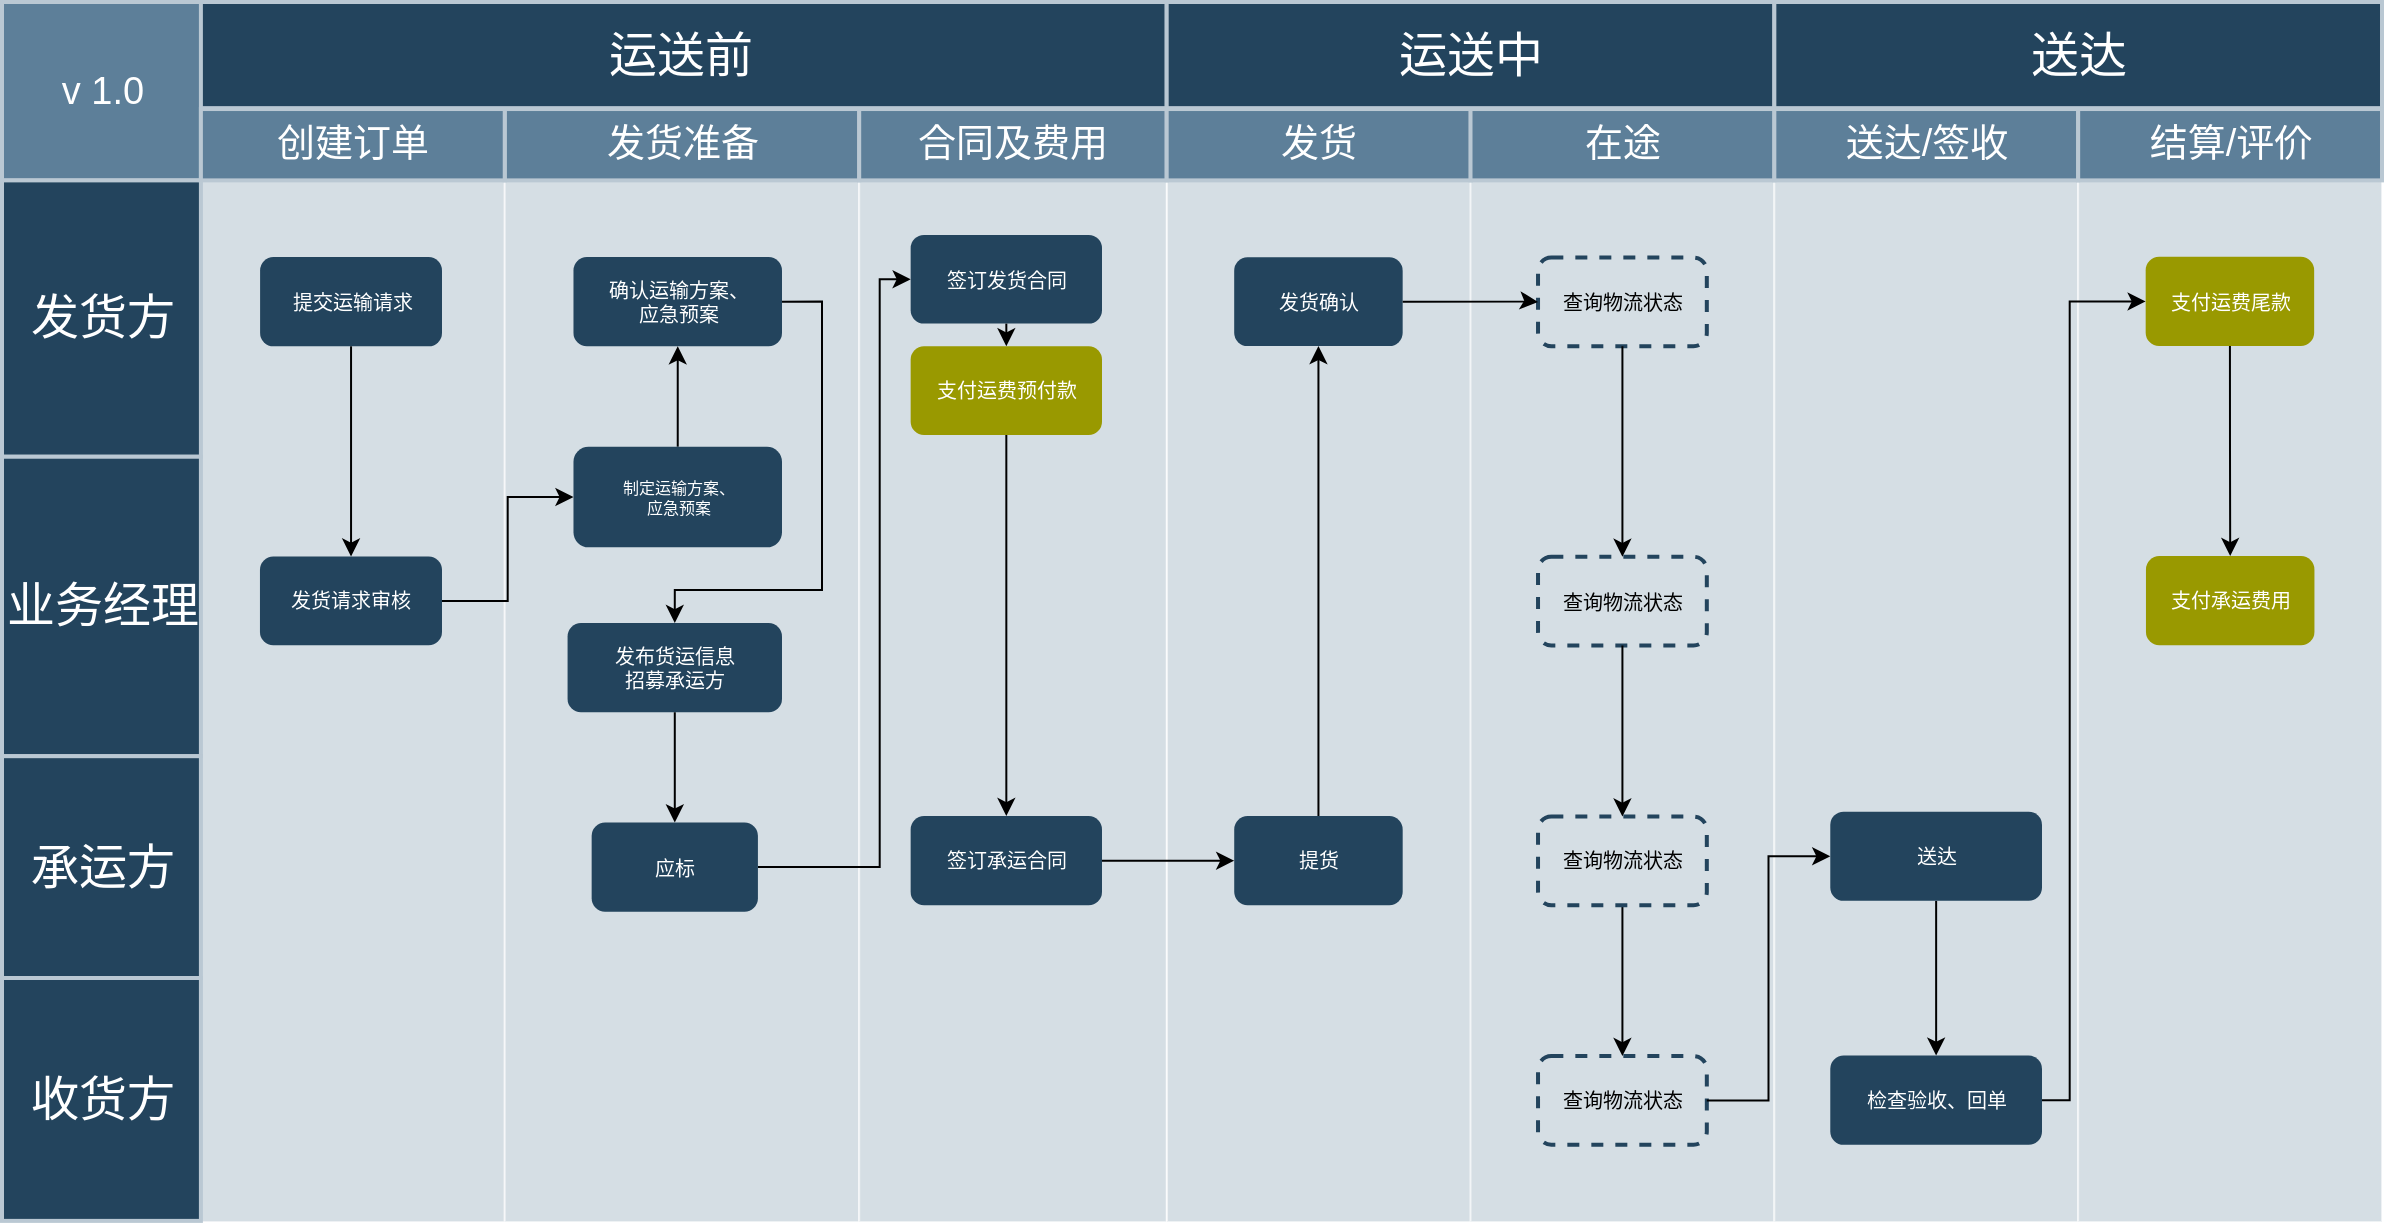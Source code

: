 <mxfile version="14.4.2" type="github">
  <diagram id="6a731a19-8d31-9384-78a2-239565b7b9f0" name="Page-1">
    <mxGraphModel dx="1253" dy="-73" grid="1" gridSize="10" guides="1" tooltips="1" connect="1" arrows="1" fold="1" page="1" pageScale="1" pageWidth="1169" pageHeight="827" background="#ffffff" math="0" shadow="0">
      <root>
        <mxCell id="0" />
        <mxCell id="1" parent="0" />
        <mxCell id="JWPWh-NqyevcAWw5SiPT-143" value="" style="group;fontSize=11;" vertex="1" connectable="0" parent="1">
          <mxGeometry x="20" y="840" width="1190" height="610" as="geometry" />
        </mxCell>
        <mxCell id="68" value="" style="fontSize=18;strokeWidth=1;fontFamily=Helvetica;html=1;opacity=60;fillColor=#BAC8D3;strokeColor=#FFFFFF;" parent="JWPWh-NqyevcAWw5SiPT-143" vertex="1">
          <mxGeometry x="99.449" y="88.727" width="151.915" height="521.273" as="geometry" />
        </mxCell>
        <mxCell id="A1_2ZJH7xsyHgvg7bX-s-143" value="" style="fontSize=18;strokeWidth=1;fontFamily=Helvetica;html=1;opacity=60;fillColor=#BAC8D3;strokeColor=#FFFFFF;" parent="JWPWh-NqyevcAWw5SiPT-143" vertex="1">
          <mxGeometry x="251.364" y="88.722" width="177.234" height="521.273" as="geometry" />
        </mxCell>
        <mxCell id="A1_2ZJH7xsyHgvg7bX-s-145" value="" style="fontSize=18;strokeWidth=1;fontFamily=Helvetica;html=1;opacity=60;fillColor=#BAC8D3;strokeColor=#FFFFFF;" parent="JWPWh-NqyevcAWw5SiPT-143" vertex="1">
          <mxGeometry x="428.598" y="88.722" width="153.742" height="521.273" as="geometry" />
        </mxCell>
        <mxCell id="A1_2ZJH7xsyHgvg7bX-s-147" value="" style="fontSize=18;strokeWidth=1;fontFamily=Helvetica;html=1;opacity=60;fillColor=#BAC8D3;strokeColor=#FFFFFF;" parent="JWPWh-NqyevcAWw5SiPT-143" vertex="1">
          <mxGeometry x="582.518" y="88.722" width="151.915" height="521.273" as="geometry" />
        </mxCell>
        <mxCell id="A1_2ZJH7xsyHgvg7bX-s-149" value="" style="fontSize=18;strokeWidth=1;fontFamily=Helvetica;html=1;opacity=60;fillColor=#BAC8D3;strokeColor=#FFFFFF;" parent="JWPWh-NqyevcAWw5SiPT-143" vertex="1">
          <mxGeometry x="734.255" y="88.722" width="151.915" height="521.273" as="geometry" />
        </mxCell>
        <mxCell id="A1_2ZJH7xsyHgvg7bX-s-150" value="" style="fontSize=18;strokeWidth=1;fontFamily=Helvetica;html=1;opacity=60;fillColor=#BAC8D3;strokeColor=#FFFFFF;" parent="JWPWh-NqyevcAWw5SiPT-143" vertex="1">
          <mxGeometry x="886.17" y="88.722" width="151.915" height="521.273" as="geometry" />
        </mxCell>
        <mxCell id="A1_2ZJH7xsyHgvg7bX-s-151" value="" style="fontSize=18;strokeWidth=1;fontFamily=Helvetica;html=1;opacity=60;fillColor=#BAC8D3;strokeColor=#FFFFFF;" parent="JWPWh-NqyevcAWw5SiPT-143" vertex="1">
          <mxGeometry x="1038.085" y="88.722" width="151.915" height="521.273" as="geometry" />
        </mxCell>
        <mxCell id="56" value="运送前" style="strokeColor=#BAC8D3;fillColor=#23445D;fontSize=24;strokeWidth=2;fontFamily=Helvetica;html=1;fontColor=#FFFFFF;fontStyle=0;spacingBottom=0;spacingRight=0;spacingLeft=0;align=center;" parent="JWPWh-NqyevcAWw5SiPT-143" vertex="1">
          <mxGeometry x="95.622" width="486.718" height="53.07" as="geometry" />
        </mxCell>
        <mxCell id="59" value="v 1.0" style="strokeColor=#BAC8D3;fillColor=#5d7f99;fontSize=19;strokeWidth=2;fontFamily=Helvetica;html=1;labelBackgroundColor=none;fontColor=#FFFFFF;" parent="JWPWh-NqyevcAWw5SiPT-143" vertex="1">
          <mxGeometry width="99.449" height="89.195" as="geometry" />
        </mxCell>
        <mxCell id="142" value="发货准备" style="strokeColor=#BAC8D3;fillColor=#5d7f99;fontSize=19;strokeWidth=2;fontFamily=Helvetica;html=1;labelBackgroundColor=none;fontColor=#FFFFFF;" parent="JWPWh-NqyevcAWw5SiPT-143" vertex="1">
          <mxGeometry x="251.364" y="53.514" width="177.234" height="35.679" as="geometry" />
        </mxCell>
        <mxCell id="8gJjFFY2pVBGSUi6WzXW-167" value="&lt;font color=&quot;#ffffff&quot; style=&quot;font-size: 10px;&quot;&gt;&lt;span style=&quot;font-size: 10px;&quot;&gt;发布货运信息&lt;br style=&quot;font-size: 10px;&quot;&gt;招募承运方&lt;br style=&quot;font-size: 10px;&quot;&gt;&lt;/span&gt;&lt;/font&gt;" style="rounded=1;fillColor=#23445D;strokeColor=none;strokeWidth=2;fontFamily=Helvetica;html=1;gradientColor=none;fontSize=10;" parent="JWPWh-NqyevcAWw5SiPT-143" vertex="1">
          <mxGeometry x="282.79" y="310.54" width="107.21" height="44.6" as="geometry" />
        </mxCell>
        <mxCell id="8gJjFFY2pVBGSUi6WzXW-163" value="发货方" style="strokeColor=#BAC8D3;fillColor=#23445D;fontSize=24;strokeWidth=2;horizontal=1;fontFamily=Helvetica;html=1;fontColor=#FFFFFF;fontStyle=0" parent="JWPWh-NqyevcAWw5SiPT-143" vertex="1">
          <mxGeometry y="89.193" width="99.449" height="138.171" as="geometry" />
        </mxCell>
        <mxCell id="57" value="业务经理" style="strokeColor=#BAC8D3;fillColor=#23445D;fontSize=24;strokeWidth=2;horizontal=1;fontFamily=Helvetica;html=1;fontColor=#FFFFFF;fontStyle=0" parent="JWPWh-NqyevcAWw5SiPT-143" vertex="1">
          <mxGeometry y="227.364" width="99.449" height="149.727" as="geometry" />
        </mxCell>
        <mxCell id="8gJjFFY2pVBGSUi6WzXW-145" value="收货方" style="strokeColor=#BAC8D3;fillColor=#23445D;fontSize=24;strokeWidth=2;horizontal=1;fontFamily=Helvetica;html=1;fontColor=#FFFFFF;fontStyle=0" parent="JWPWh-NqyevcAWw5SiPT-143" vertex="1">
          <mxGeometry y="488.0" width="99.449" height="121.445" as="geometry" />
        </mxCell>
        <mxCell id="143" value="合同及费用" style="strokeColor=#BAC8D3;fillColor=#5d7f99;fontSize=19;strokeWidth=2;fontFamily=Helvetica;html=1;labelBackgroundColor=none;fontColor=#FFFFFF;" parent="JWPWh-NqyevcAWw5SiPT-143" vertex="1">
          <mxGeometry x="428.598" y="53.514" width="153.742" height="35.679" as="geometry" />
        </mxCell>
        <mxCell id="8gJjFFY2pVBGSUi6WzXW-203" value="&lt;font color=&quot;#ffffff&quot; style=&quot;font-size: 10px&quot;&gt;&lt;span style=&quot;font-size: 10px&quot;&gt;确认运输方案、&lt;br&gt;应急预案&lt;br style=&quot;font-size: 10px&quot;&gt;&lt;/span&gt;&lt;/font&gt;" style="rounded=1;fillColor=#23445D;strokeColor=none;strokeWidth=2;fontFamily=Helvetica;html=1;gradientColor=none;fontSize=10;" parent="JWPWh-NqyevcAWw5SiPT-143" vertex="1">
          <mxGeometry x="285.74" y="127.54" width="104.26" height="44.6" as="geometry" />
        </mxCell>
        <mxCell id="O1fz6AgV2XTZRpMDdjqL-147" style="edgeStyle=orthogonalEdgeStyle;rounded=0;orthogonalLoop=1;jettySize=auto;html=1;entryX=0.5;entryY=0;entryDx=0;entryDy=0;exitX=1;exitY=0.5;exitDx=0;exitDy=0;" parent="JWPWh-NqyevcAWw5SiPT-143" source="8gJjFFY2pVBGSUi6WzXW-203" target="8gJjFFY2pVBGSUi6WzXW-167" edge="1">
          <mxGeometry relative="1" as="geometry">
            <Array as="points">
              <mxPoint x="410" y="150" />
              <mxPoint x="410" y="294" />
              <mxPoint x="336" y="294" />
            </Array>
            <mxPoint x="377.96" y="149.722" as="sourcePoint" />
          </mxGeometry>
        </mxCell>
        <mxCell id="O1fz6AgV2XTZRpMDdjqL-149" style="edgeStyle=orthogonalEdgeStyle;rounded=0;orthogonalLoop=1;jettySize=auto;html=1;exitX=0.5;exitY=0;exitDx=0;exitDy=0;entryX=0.5;entryY=1;entryDx=0;entryDy=0;" parent="JWPWh-NqyevcAWw5SiPT-143" source="8gJjFFY2pVBGSUi6WzXW-204" target="8gJjFFY2pVBGSUi6WzXW-203" edge="1">
          <mxGeometry relative="1" as="geometry" />
        </mxCell>
        <mxCell id="8gJjFFY2pVBGSUi6WzXW-204" value="&lt;font style=&quot;font-size: 8px&quot;&gt;&lt;font color=&quot;#ffffff&quot; style=&quot;font-size: 8px&quot;&gt;制定运输方案、&lt;br&gt;&lt;/font&gt;&lt;span style=&quot;color: rgb(255 , 255 , 255) ; font-size: 8px&quot;&gt;应急预案&lt;/span&gt;&lt;/font&gt;&lt;font color=&quot;#ffffff&quot; style=&quot;font-size: 8px&quot;&gt;&lt;span style=&quot;font-size: 8px&quot;&gt;&lt;br style=&quot;font-size: 8px&quot;&gt;&lt;/span&gt;&lt;/font&gt;" style="rounded=1;fillColor=#23445D;strokeColor=none;strokeWidth=2;fontFamily=Helvetica;html=1;gradientColor=none;fontSize=8;" parent="JWPWh-NqyevcAWw5SiPT-143" vertex="1">
          <mxGeometry x="285.74" y="222.37" width="104.26" height="50.29" as="geometry" />
        </mxCell>
        <mxCell id="8gJjFFY2pVBGSUi6WzXW-172" value="发货" style="strokeColor=#BAC8D3;fillColor=#5d7f99;fontSize=19;strokeWidth=2;fontFamily=Helvetica;html=1;labelBackgroundColor=none;fontColor=#FFFFFF;" parent="JWPWh-NqyevcAWw5SiPT-143" vertex="1">
          <mxGeometry x="582.34" y="53.514" width="152.092" height="35.679" as="geometry" />
        </mxCell>
        <mxCell id="8gJjFFY2pVBGSUi6WzXW-188" value="&lt;font color=&quot;#ffffff&quot; style=&quot;font-size: 10px;&quot;&gt;&lt;span style=&quot;font-size: 10px;&quot;&gt;提货&lt;br style=&quot;font-size: 10px;&quot;&gt;&lt;/span&gt;&lt;/font&gt;" style="rounded=1;fillColor=#23445D;strokeColor=none;strokeWidth=2;fontFamily=Helvetica;html=1;gradientColor=none;fontSize=10;" parent="JWPWh-NqyevcAWw5SiPT-143" vertex="1">
          <mxGeometry x="616.108" y="407.031" width="84.233" height="44.597" as="geometry" />
        </mxCell>
        <mxCell id="8gJjFFY2pVBGSUi6WzXW-215" value="&lt;span style=&quot;color: rgb(255, 255, 255); font-size: 10px;&quot;&gt;发货确认&lt;/span&gt;&lt;font color=&quot;#ffffff&quot; style=&quot;font-size: 10px;&quot;&gt;&lt;span style=&quot;font-size: 10px;&quot;&gt;&lt;br style=&quot;font-size: 10px;&quot;&gt;&lt;/span&gt;&lt;/font&gt;" style="rounded=1;fillColor=#23445D;strokeColor=none;strokeWidth=2;fontFamily=Helvetica;html=1;gradientColor=none;fontSize=10;" parent="JWPWh-NqyevcAWw5SiPT-143" vertex="1">
          <mxGeometry x="616.097" y="127.658" width="84.242" height="44.364" as="geometry" />
        </mxCell>
        <mxCell id="O1fz6AgV2XTZRpMDdjqL-155" style="edgeStyle=orthogonalEdgeStyle;rounded=0;orthogonalLoop=1;jettySize=auto;html=1;exitX=0.5;exitY=0;exitDx=0;exitDy=0;entryX=0.5;entryY=1;entryDx=0;entryDy=0;" parent="JWPWh-NqyevcAWw5SiPT-143" source="8gJjFFY2pVBGSUi6WzXW-188" target="8gJjFFY2pVBGSUi6WzXW-215" edge="1">
          <mxGeometry relative="1" as="geometry" />
        </mxCell>
        <mxCell id="8gJjFFY2pVBGSUi6WzXW-175" value="在途" style="strokeColor=#BAC8D3;fillColor=#5d7f99;fontSize=19;strokeWidth=2;fontFamily=Helvetica;html=1;labelBackgroundColor=none;fontColor=#FFFFFF;" parent="JWPWh-NqyevcAWw5SiPT-143" vertex="1">
          <mxGeometry x="734.255" y="53.514" width="151.915" height="35.679" as="geometry" />
        </mxCell>
        <mxCell id="8gJjFFY2pVBGSUi6WzXW-178" value="送达/签收" style="strokeColor=#BAC8D3;fillColor=#5d7f99;fontSize=19;strokeWidth=2;fontFamily=Helvetica;html=1;labelBackgroundColor=none;fontColor=#FFFFFF;" parent="JWPWh-NqyevcAWw5SiPT-143" vertex="1">
          <mxGeometry x="886.17" y="53.514" width="151.915" height="35.679" as="geometry" />
        </mxCell>
        <mxCell id="8gJjFFY2pVBGSUi6WzXW-200" value="&lt;font color=&quot;#ffffff&quot; style=&quot;font-size: 10px;&quot;&gt;&lt;span style=&quot;font-size: 10px;&quot;&gt;检查验收、回单&lt;br style=&quot;font-size: 10px;&quot;&gt;&lt;/span&gt;&lt;/font&gt;" style="rounded=1;fillColor=#23445D;strokeColor=none;strokeWidth=2;fontFamily=Helvetica;html=1;gradientColor=none;fontSize=10;" parent="JWPWh-NqyevcAWw5SiPT-143" vertex="1">
          <mxGeometry x="914.14" y="526.81" width="105.86" height="44.6" as="geometry" />
        </mxCell>
        <mxCell id="8gJjFFY2pVBGSUi6WzXW-221" value="运送中" style="strokeColor=#BAC8D3;fillColor=#23445D;fontSize=24;strokeWidth=2;fontFamily=Helvetica;html=1;fontColor=#FFFFFF;fontStyle=0;spacingBottom=0;spacingRight=0;spacingLeft=0;align=center;" parent="JWPWh-NqyevcAWw5SiPT-143" vertex="1">
          <mxGeometry x="582.34" width="303.83" height="53.07" as="geometry" />
        </mxCell>
        <mxCell id="8gJjFFY2pVBGSUi6WzXW-222" value="送达" style="strokeColor=#BAC8D3;fillColor=#23445D;fontSize=24;strokeWidth=2;fontFamily=Helvetica;html=1;fontColor=#FFFFFF;fontStyle=0;spacingBottom=0;spacingRight=0;spacingLeft=0;align=center;" parent="JWPWh-NqyevcAWw5SiPT-143" vertex="1">
          <mxGeometry x="886.17" width="303.83" height="53.07" as="geometry" />
        </mxCell>
        <mxCell id="8gJjFFY2pVBGSUi6WzXW-226" value="结算/评价" style="strokeColor=#BAC8D3;fillColor=#5d7f99;fontSize=19;strokeWidth=2;fontFamily=Helvetica;html=1;labelBackgroundColor=none;fontColor=#FFFFFF;" parent="JWPWh-NqyevcAWw5SiPT-143" vertex="1">
          <mxGeometry x="1038.085" y="53.514" width="151.915" height="35.679" as="geometry" />
        </mxCell>
        <mxCell id="8gJjFFY2pVBGSUi6WzXW-231" style="edgeStyle=orthogonalEdgeStyle;rounded=0;orthogonalLoop=1;jettySize=auto;html=1;entryX=0;entryY=0.5;entryDx=0;entryDy=0;" parent="JWPWh-NqyevcAWw5SiPT-143" source="8gJjFFY2pVBGSUi6WzXW-200" target="8gJjFFY2pVBGSUi6WzXW-228" edge="1">
          <mxGeometry x="36.152" y="62.608" as="geometry">
            <Array as="points">
              <mxPoint x="1033.865" y="549" />
              <mxPoint x="1033.865" y="149.727" />
            </Array>
          </mxGeometry>
        </mxCell>
        <mxCell id="8gJjFFY2pVBGSUi6WzXW-228" value="&lt;font color=&quot;#ffffff&quot; style=&quot;font-size: 10px;&quot;&gt;&lt;span style=&quot;font-size: 10px;&quot;&gt;支付运费尾款&lt;br style=&quot;font-size: 10px;&quot;&gt;&lt;/span&gt;&lt;/font&gt;" style="rounded=1;strokeColor=none;strokeWidth=2;fontFamily=Helvetica;html=1;gradientColor=none;fillColor=#999900;fontSize=10;" parent="JWPWh-NqyevcAWw5SiPT-143" vertex="1">
          <mxGeometry x="1071.842" y="127.425" width="84.242" height="44.597" as="geometry" />
        </mxCell>
        <mxCell id="8gJjFFY2pVBGSUi6WzXW-229" value="&lt;font color=&quot;#ffffff&quot; style=&quot;font-size: 10px;&quot;&gt;&lt;span style=&quot;font-size: 10px;&quot;&gt;支付承运费用&lt;br style=&quot;font-size: 10px;&quot;&gt;&lt;/span&gt;&lt;/font&gt;" style="rounded=1;strokeColor=none;strokeWidth=2;fontFamily=Helvetica;html=1;gradientColor=none;fillColor=#999900;fontSize=10;" parent="JWPWh-NqyevcAWw5SiPT-143" vertex="1">
          <mxGeometry x="1071.982" y="277.033" width="84.242" height="44.597" as="geometry" />
        </mxCell>
        <mxCell id="Wi2zk9jfveLAhUYoLnKh-143" style="edgeStyle=orthogonalEdgeStyle;rounded=0;orthogonalLoop=1;jettySize=auto;html=1;exitX=0.5;exitY=1;exitDx=0;exitDy=0;" parent="JWPWh-NqyevcAWw5SiPT-143" source="8gJjFFY2pVBGSUi6WzXW-228" target="8gJjFFY2pVBGSUi6WzXW-229" edge="1">
          <mxGeometry relative="1" as="geometry" />
        </mxCell>
        <mxCell id="8gJjFFY2pVBGSUi6WzXW-234" style="edgeStyle=orthogonalEdgeStyle;rounded=0;orthogonalLoop=1;jettySize=auto;html=1;exitX=0.5;exitY=1;exitDx=0;exitDy=0;entryX=0.5;entryY=0;entryDx=0;entryDy=0;" parent="JWPWh-NqyevcAWw5SiPT-143" source="8gJjFFY2pVBGSUi6WzXW-232" target="8gJjFFY2pVBGSUi6WzXW-200" edge="1">
          <mxGeometry x="36.152" y="62.608" as="geometry" />
        </mxCell>
        <mxCell id="8gJjFFY2pVBGSUi6WzXW-232" value="&lt;font color=&quot;#ffffff&quot; style=&quot;font-size: 10px;&quot;&gt;&lt;span style=&quot;font-size: 10px;&quot;&gt;送达&lt;/span&gt;&lt;/font&gt;&lt;font color=&quot;#ffffff&quot; style=&quot;font-size: 10px;&quot;&gt;&lt;span style=&quot;font-size: 10px;&quot;&gt;&lt;br style=&quot;font-size: 10px;&quot;&gt;&lt;/span&gt;&lt;/font&gt;" style="rounded=1;fillColor=#23445D;strokeColor=none;strokeWidth=2;fontFamily=Helvetica;html=1;gradientColor=none;fontSize=10;" parent="JWPWh-NqyevcAWw5SiPT-143" vertex="1">
          <mxGeometry x="914.14" y="404.82" width="105.86" height="44.6" as="geometry" />
        </mxCell>
        <mxCell id="8gJjFFY2pVBGSUi6WzXW-245" value="承运方" style="strokeColor=#BAC8D3;fillColor=#23445D;fontSize=24;strokeWidth=2;horizontal=1;fontFamily=Helvetica;html=1;fontColor=#FFFFFF;fontStyle=0" parent="JWPWh-NqyevcAWw5SiPT-143" vertex="1">
          <mxGeometry y="377.091" width="99.449" height="110.909" as="geometry" />
        </mxCell>
        <mxCell id="141" value="创建订单" style="strokeColor=#BAC8D3;fillColor=#5d7f99;fontSize=19;strokeWidth=2;fontFamily=Helvetica;html=1;labelBackgroundColor=none;fontColor=#FFFFFF;" parent="JWPWh-NqyevcAWw5SiPT-143" vertex="1">
          <mxGeometry x="99.449" y="53.514" width="151.915" height="35.679" as="geometry" />
        </mxCell>
        <mxCell id="8gJjFFY2pVBGSUi6WzXW-150" value="&lt;font color=&quot;#ffffff&quot; style=&quot;font-size: 10px;&quot;&gt;&lt;span style=&quot;font-size: 10px;&quot;&gt;提交运输请求&lt;/span&gt;&lt;/font&gt;" style="rounded=1;fillColor=#23445D;strokeColor=none;strokeWidth=2;fontFamily=Helvetica;html=1;gradientColor=none;fontSize=10;" parent="JWPWh-NqyevcAWw5SiPT-143" vertex="1">
          <mxGeometry x="129.05" y="127.55" width="90.95" height="44.6" as="geometry" />
        </mxCell>
        <mxCell id="R8xT18yA5sv1bF3o99iS-175" style="edgeStyle=orthogonalEdgeStyle;rounded=0;orthogonalLoop=1;jettySize=auto;html=1;" parent="JWPWh-NqyevcAWw5SiPT-143" source="R8xT18yA5sv1bF3o99iS-154" target="8gJjFFY2pVBGSUi6WzXW-188" edge="1">
          <mxGeometry x="36.152" y="62.608" as="geometry" />
        </mxCell>
        <mxCell id="8gJjFFY2pVBGSUi6WzXW-258" value="&lt;span style=&quot;font-size: 10px;&quot;&gt;&lt;font color=&quot;#ffffff&quot; style=&quot;font-size: 10px;&quot;&gt;签订发货合同&lt;/font&gt;&lt;br style=&quot;font-size: 10px;&quot;&gt;&lt;/span&gt;" style="rounded=1;fillColor=#23445D;strokeColor=none;strokeWidth=2;fontFamily=Helvetica;html=1;gradientColor=none;fontSize=10;" parent="JWPWh-NqyevcAWw5SiPT-143" vertex="1">
          <mxGeometry x="454.33" y="116.45" width="95.67" height="44.36" as="geometry" />
        </mxCell>
        <mxCell id="R8xT18yA5sv1bF3o99iS-154" value="&lt;span style=&quot;color: rgb(255, 255, 255); font-size: 10px;&quot;&gt;签订承运合同&lt;/span&gt;&lt;span style=&quot;font-size: 10px;&quot;&gt;&lt;br style=&quot;font-size: 10px;&quot;&gt;&lt;/span&gt;" style="rounded=1;fillColor=#23445D;strokeColor=none;strokeWidth=2;fontFamily=Helvetica;html=1;gradientColor=none;fontSize=10;" parent="JWPWh-NqyevcAWw5SiPT-143" vertex="1">
          <mxGeometry x="454.33" y="407.03" width="95.67" height="44.6" as="geometry" />
        </mxCell>
        <mxCell id="O1fz6AgV2XTZRpMDdjqL-145" style="edgeStyle=orthogonalEdgeStyle;rounded=0;orthogonalLoop=1;jettySize=auto;html=1;exitX=1;exitY=0.5;exitDx=0;exitDy=0;entryX=0;entryY=0.5;entryDx=0;entryDy=0;" parent="JWPWh-NqyevcAWw5SiPT-143" source="O1fz6AgV2XTZRpMDdjqL-143" target="8gJjFFY2pVBGSUi6WzXW-204" edge="1">
          <mxGeometry relative="1" as="geometry" />
        </mxCell>
        <mxCell id="O1fz6AgV2XTZRpMDdjqL-143" value="&lt;font color=&quot;#ffffff&quot; style=&quot;font-size: 10px;&quot;&gt;&lt;span style=&quot;font-size: 10px;&quot;&gt;发货请求审核&lt;br style=&quot;font-size: 10px;&quot;&gt;&lt;/span&gt;&lt;/font&gt;" style="rounded=1;fillColor=#23445D;strokeColor=none;strokeWidth=2;fontFamily=Helvetica;html=1;gradientColor=none;fontSize=10;" parent="JWPWh-NqyevcAWw5SiPT-143" vertex="1">
          <mxGeometry x="128.98" y="277.27" width="91.02" height="44.36" as="geometry" />
        </mxCell>
        <mxCell id="8gJjFFY2pVBGSUi6WzXW-250" style="edgeStyle=orthogonalEdgeStyle;rounded=0;orthogonalLoop=1;jettySize=auto;html=1;exitX=0.5;exitY=1;exitDx=0;exitDy=0;" parent="JWPWh-NqyevcAWw5SiPT-143" source="8gJjFFY2pVBGSUi6WzXW-150" target="O1fz6AgV2XTZRpMDdjqL-143" edge="1">
          <mxGeometry y="49.909" as="geometry">
            <mxPoint x="248.972" y="307.773" as="targetPoint" />
            <Array as="points" />
          </mxGeometry>
        </mxCell>
        <mxCell id="O1fz6AgV2XTZRpMDdjqL-151" style="edgeStyle=orthogonalEdgeStyle;rounded=0;orthogonalLoop=1;jettySize=auto;html=1;entryX=0;entryY=0.5;entryDx=0;entryDy=0;exitX=1;exitY=0.5;exitDx=0;exitDy=0;" parent="JWPWh-NqyevcAWw5SiPT-143" source="O1fz6AgV2XTZRpMDdjqL-146" target="8gJjFFY2pVBGSUi6WzXW-258" edge="1">
          <mxGeometry relative="1" as="geometry">
            <Array as="points">
              <mxPoint x="438.865" y="432.545" />
              <mxPoint x="438.865" y="138.636" />
            </Array>
          </mxGeometry>
        </mxCell>
        <mxCell id="O1fz6AgV2XTZRpMDdjqL-146" value="&lt;font color=&quot;#ffffff&quot; style=&quot;font-size: 10px;&quot;&gt;&lt;span style=&quot;font-size: 10px;&quot;&gt;应标&lt;br style=&quot;font-size: 10px;&quot;&gt;&lt;/span&gt;&lt;/font&gt;" style="rounded=1;fillColor=#23445D;strokeColor=none;strokeWidth=2;fontFamily=Helvetica;html=1;gradientColor=none;fontSize=10;" parent="JWPWh-NqyevcAWw5SiPT-143" vertex="1">
          <mxGeometry x="294.829" y="410.242" width="83.131" height="44.597" as="geometry" />
        </mxCell>
        <mxCell id="O1fz6AgV2XTZRpMDdjqL-150" style="edgeStyle=orthogonalEdgeStyle;rounded=0;orthogonalLoop=1;jettySize=auto;html=1;exitX=0.5;exitY=1;exitDx=0;exitDy=0;entryX=0.5;entryY=0;entryDx=0;entryDy=0;" parent="JWPWh-NqyevcAWw5SiPT-143" source="8gJjFFY2pVBGSUi6WzXW-167" target="O1fz6AgV2XTZRpMDdjqL-146" edge="1">
          <mxGeometry relative="1" as="geometry">
            <Array as="points">
              <mxPoint x="336.605" y="407.031" />
            </Array>
          </mxGeometry>
        </mxCell>
        <mxCell id="O1fz6AgV2XTZRpMDdjqL-154" style="edgeStyle=orthogonalEdgeStyle;rounded=0;orthogonalLoop=1;jettySize=auto;html=1;exitX=0.5;exitY=1;exitDx=0;exitDy=0;entryX=0.5;entryY=0;entryDx=0;entryDy=0;" parent="JWPWh-NqyevcAWw5SiPT-143" source="O1fz6AgV2XTZRpMDdjqL-152" target="R8xT18yA5sv1bF3o99iS-154" edge="1">
          <mxGeometry relative="1" as="geometry" />
        </mxCell>
        <mxCell id="O1fz6AgV2XTZRpMDdjqL-152" value="&lt;span style=&quot;font-size: 10px;&quot;&gt;&lt;font color=&quot;#ffffff&quot; style=&quot;font-size: 10px;&quot;&gt;支付运费预付款&lt;/font&gt;&lt;br style=&quot;font-size: 10px;&quot;&gt;&lt;/span&gt;" style="rounded=1;fillColor=#999900;strokeColor=none;strokeWidth=2;fontFamily=Helvetica;html=1;gradientColor=none;fontSize=10;" parent="JWPWh-NqyevcAWw5SiPT-143" vertex="1">
          <mxGeometry x="454.33" y="172.14" width="95.67" height="44.36" as="geometry" />
        </mxCell>
        <mxCell id="O1fz6AgV2XTZRpMDdjqL-153" style="edgeStyle=orthogonalEdgeStyle;rounded=0;orthogonalLoop=1;jettySize=auto;html=1;exitX=0.5;exitY=1;exitDx=0;exitDy=0;entryX=0.5;entryY=0;entryDx=0;entryDy=0;" parent="JWPWh-NqyevcAWw5SiPT-143" source="8gJjFFY2pVBGSUi6WzXW-258" target="O1fz6AgV2XTZRpMDdjqL-152" edge="1">
          <mxGeometry relative="1" as="geometry" />
        </mxCell>
        <mxCell id="O1fz6AgV2XTZRpMDdjqL-157" value="&lt;span style=&quot;font-size: 10px&quot;&gt;查询物流状态&lt;br style=&quot;font-size: 10px&quot;&gt;&lt;/span&gt;" style="rounded=1;fillColor=none;strokeWidth=2;fontFamily=Helvetica;html=1;gradientColor=none;shadow=0;dashed=1;strokeColor=#23445D;fontSize=10;" parent="JWPWh-NqyevcAWw5SiPT-143" vertex="1">
          <mxGeometry x="768.014" y="127.773" width="84.397" height="44.364" as="geometry" />
        </mxCell>
        <mxCell id="O1fz6AgV2XTZRpMDdjqL-162" style="edgeStyle=orthogonalEdgeStyle;rounded=0;orthogonalLoop=1;jettySize=auto;html=1;entryX=0;entryY=0.5;entryDx=0;entryDy=0;exitX=1;exitY=0.5;exitDx=0;exitDy=0;" parent="JWPWh-NqyevcAWw5SiPT-143" source="8gJjFFY2pVBGSUi6WzXW-215" target="O1fz6AgV2XTZRpMDdjqL-157" edge="1">
          <mxGeometry relative="1" as="geometry">
            <Array as="points">
              <mxPoint x="766.187" y="149.722" />
              <mxPoint x="766.187" y="149.722" />
            </Array>
            <mxPoint x="740.446" y="413.131" as="sourcePoint" />
          </mxGeometry>
        </mxCell>
        <mxCell id="O1fz6AgV2XTZRpMDdjqL-159" value="&lt;span style=&quot;font-size: 10px&quot;&gt;查询物流状态&lt;br style=&quot;font-size: 10px&quot;&gt;&lt;/span&gt;" style="rounded=1;fillColor=none;strokeWidth=2;fontFamily=Helvetica;html=1;gradientColor=none;shadow=0;dashed=1;strokeColor=#23445D;fontSize=10;" parent="JWPWh-NqyevcAWw5SiPT-143" vertex="1">
          <mxGeometry x="768.014" y="527.046" width="84.397" height="44.364" as="geometry" />
        </mxCell>
        <mxCell id="O1fz6AgV2XTZRpMDdjqL-160" value="&lt;span style=&quot;font-size: 10px&quot;&gt;查询物流状态&lt;br style=&quot;font-size: 10px&quot;&gt;&lt;/span&gt;" style="rounded=1;fillColor=none;strokeWidth=2;fontFamily=Helvetica;html=1;gradientColor=none;shadow=0;dashed=1;strokeColor=#23445D;fontSize=10;" parent="JWPWh-NqyevcAWw5SiPT-143" vertex="1">
          <mxGeometry x="768.014" y="277.384" width="84.397" height="44.364" as="geometry" />
        </mxCell>
        <mxCell id="O1fz6AgV2XTZRpMDdjqL-163" style="edgeStyle=orthogonalEdgeStyle;rounded=0;orthogonalLoop=1;jettySize=auto;html=1;exitX=0.5;exitY=1;exitDx=0;exitDy=0;entryX=0.5;entryY=0;entryDx=0;entryDy=0;" parent="JWPWh-NqyevcAWw5SiPT-143" source="O1fz6AgV2XTZRpMDdjqL-157" target="O1fz6AgV2XTZRpMDdjqL-160" edge="1">
          <mxGeometry relative="1" as="geometry" />
        </mxCell>
        <mxCell id="O1fz6AgV2XTZRpMDdjqL-166" style="edgeStyle=orthogonalEdgeStyle;rounded=0;orthogonalLoop=1;jettySize=auto;html=1;exitX=0.5;exitY=1;exitDx=0;exitDy=0;" parent="JWPWh-NqyevcAWw5SiPT-143" source="O1fz6AgV2XTZRpMDdjqL-161" target="O1fz6AgV2XTZRpMDdjqL-159" edge="1">
          <mxGeometry relative="1" as="geometry" />
        </mxCell>
        <mxCell id="rg-k3hPxQAlU4nn3tpo2-150" style="edgeStyle=orthogonalEdgeStyle;rounded=0;orthogonalLoop=1;jettySize=auto;html=1;entryX=0;entryY=0.5;entryDx=0;entryDy=0;" parent="JWPWh-NqyevcAWw5SiPT-143" source="O1fz6AgV2XTZRpMDdjqL-159" target="8gJjFFY2pVBGSUi6WzXW-232" edge="1">
          <mxGeometry relative="1" as="geometry" />
        </mxCell>
        <mxCell id="O1fz6AgV2XTZRpMDdjqL-161" value="&lt;span style=&quot;font-size: 10px&quot;&gt;查询物流状态&lt;br style=&quot;font-size: 10px&quot;&gt;&lt;/span&gt;" style="rounded=1;fillColor=none;strokeWidth=2;fontFamily=Helvetica;html=1;gradientColor=none;shadow=0;dashed=1;strokeColor=#23445D;fontSize=10;" parent="JWPWh-NqyevcAWw5SiPT-143" vertex="1">
          <mxGeometry x="768.014" y="407.264" width="84.397" height="44.364" as="geometry" />
        </mxCell>
        <mxCell id="O1fz6AgV2XTZRpMDdjqL-164" style="edgeStyle=orthogonalEdgeStyle;rounded=0;orthogonalLoop=1;jettySize=auto;html=1;exitX=0.5;exitY=1;exitDx=0;exitDy=0;entryX=0.5;entryY=0;entryDx=0;entryDy=0;" parent="JWPWh-NqyevcAWw5SiPT-143" source="O1fz6AgV2XTZRpMDdjqL-160" target="O1fz6AgV2XTZRpMDdjqL-161" edge="1">
          <mxGeometry relative="1" as="geometry" />
        </mxCell>
      </root>
    </mxGraphModel>
  </diagram>
</mxfile>
